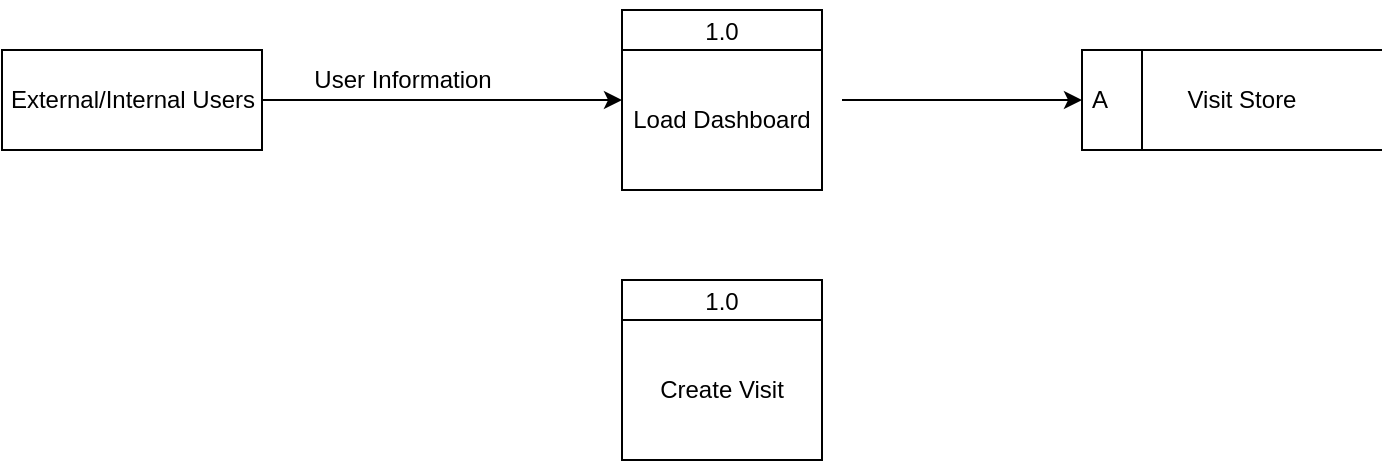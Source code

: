 <mxfile version="16.5.2" type="github">
  <diagram id="aFmRTiPEveCHjwJSOjMw" name="Page-1">
    <mxGraphModel dx="1038" dy="509" grid="1" gridSize="10" guides="1" tooltips="1" connect="1" arrows="1" fold="1" page="1" pageScale="1" pageWidth="850" pageHeight="1100" math="0" shadow="0">
      <root>
        <mxCell id="0" />
        <mxCell id="1" parent="0" />
        <mxCell id="SbROdMjVmtd571zzc6mW-2" value="1.0" style="swimlane;fontStyle=0;childLayout=stackLayout;horizontal=1;startSize=20;fillColor=#ffffff;horizontalStack=0;resizeParent=1;resizeParentMax=0;resizeLast=0;collapsible=0;marginBottom=0;swimlaneFillColor=#ffffff;" vertex="1" parent="1">
          <mxGeometry x="340" y="135" width="100" height="90" as="geometry" />
        </mxCell>
        <mxCell id="SbROdMjVmtd571zzc6mW-22" value="Load Dashboard" style="text;html=1;strokeColor=none;fillColor=none;align=center;verticalAlign=middle;whiteSpace=wrap;rounded=0;" vertex="1" parent="SbROdMjVmtd571zzc6mW-2">
          <mxGeometry y="20" width="100" height="70" as="geometry" />
        </mxCell>
        <mxCell id="SbROdMjVmtd571zzc6mW-4" value="A" style="html=1;dashed=0;whitespace=wrap;shape=mxgraph.dfd.dataStoreID;align=left;spacingLeft=3;points=[[0,0],[0.5,0],[1,0],[0,0.5],[1,0.5],[0,1],[0.5,1],[1,1]];" vertex="1" parent="1">
          <mxGeometry x="570" y="155" width="150" height="50" as="geometry" />
        </mxCell>
        <mxCell id="SbROdMjVmtd571zzc6mW-5" value="External/Internal Users" style="html=1;dashed=0;whitespace=wrap;" vertex="1" parent="1">
          <mxGeometry x="30" y="155" width="130" height="50" as="geometry" />
        </mxCell>
        <mxCell id="SbROdMjVmtd571zzc6mW-7" value="" style="endArrow=classic;html=1;rounded=0;exitX=1;exitY=0.5;exitDx=0;exitDy=0;entryX=0;entryY=0.5;entryDx=0;entryDy=0;" edge="1" parent="1" source="SbROdMjVmtd571zzc6mW-5" target="SbROdMjVmtd571zzc6mW-2">
          <mxGeometry width="50" height="50" relative="1" as="geometry">
            <mxPoint x="200" y="360" as="sourcePoint" />
            <mxPoint x="250" y="310" as="targetPoint" />
          </mxGeometry>
        </mxCell>
        <mxCell id="SbROdMjVmtd571zzc6mW-10" value="User Information" style="text;html=1;align=center;verticalAlign=middle;resizable=0;points=[];autosize=1;strokeColor=none;fillColor=none;" vertex="1" parent="1">
          <mxGeometry x="180" y="160" width="100" height="20" as="geometry" />
        </mxCell>
        <mxCell id="SbROdMjVmtd571zzc6mW-23" value="Visit Store" style="text;html=1;strokeColor=none;fillColor=none;align=center;verticalAlign=middle;whiteSpace=wrap;rounded=0;" vertex="1" parent="1">
          <mxGeometry x="580" y="130" width="140" height="100" as="geometry" />
        </mxCell>
        <mxCell id="SbROdMjVmtd571zzc6mW-26" value="" style="endArrow=classic;html=1;rounded=0;exitX=1;exitY=0.5;exitDx=0;exitDy=0;" edge="1" parent="1">
          <mxGeometry width="50" height="50" relative="1" as="geometry">
            <mxPoint x="450" y="180" as="sourcePoint" />
            <mxPoint x="570" y="180" as="targetPoint" />
          </mxGeometry>
        </mxCell>
        <mxCell id="SbROdMjVmtd571zzc6mW-28" value="1.0" style="swimlane;fontStyle=0;childLayout=stackLayout;horizontal=1;startSize=20;fillColor=#ffffff;horizontalStack=0;resizeParent=1;resizeParentMax=0;resizeLast=0;collapsible=0;marginBottom=0;swimlaneFillColor=#ffffff;" vertex="1" parent="1">
          <mxGeometry x="340" y="270" width="100" height="90" as="geometry" />
        </mxCell>
        <mxCell id="SbROdMjVmtd571zzc6mW-29" value="Create Visit" style="text;html=1;strokeColor=none;fillColor=none;align=center;verticalAlign=middle;whiteSpace=wrap;rounded=0;" vertex="1" parent="SbROdMjVmtd571zzc6mW-28">
          <mxGeometry y="20" width="100" height="70" as="geometry" />
        </mxCell>
      </root>
    </mxGraphModel>
  </diagram>
</mxfile>
